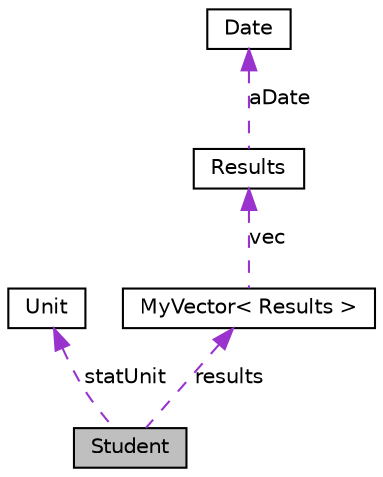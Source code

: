 digraph G
{
  edge [fontname="Helvetica",fontsize=10,labelfontname="Helvetica",labelfontsize=10];
  node [fontname="Helvetica",fontsize=10,shape=record];
  Node1 [label="Student",height=0.2,width=0.4,color="black", fillcolor="grey75", style="filled" fontcolor="black"];
  Node2 -> Node1 [dir=back,color="darkorchid3",fontsize=10,style="dashed",label="statUnit",fontname="Helvetica"];
  Node2 [label="Unit",height=0.2,width=0.4,color="black", fillcolor="white", style="filled",URL="$class_unit.html",tooltip="Stores data for the unit class."];
  Node3 -> Node1 [dir=back,color="darkorchid3",fontsize=10,style="dashed",label="results",fontname="Helvetica"];
  Node3 [label="MyVector\< Results \>",height=0.2,width=0.4,color="black", fillcolor="white", style="filled",URL="$class_my_vector.html"];
  Node4 -> Node3 [dir=back,color="darkorchid3",fontsize=10,style="dashed",label="vec",fontname="Helvetica"];
  Node4 [label="Results",height=0.2,width=0.4,color="black", fillcolor="white", style="filled",URL="$class_results.html",tooltip="Stores results for a unit, also manages Unit and Date classes."];
  Node5 -> Node4 [dir=back,color="darkorchid3",fontsize=10,style="dashed",label="aDate",fontname="Helvetica"];
  Node5 [label="Date",height=0.2,width=0.4,color="black", fillcolor="white", style="filled",URL="$class_date.html",tooltip="Stores day, month and year for a date class."];
}
